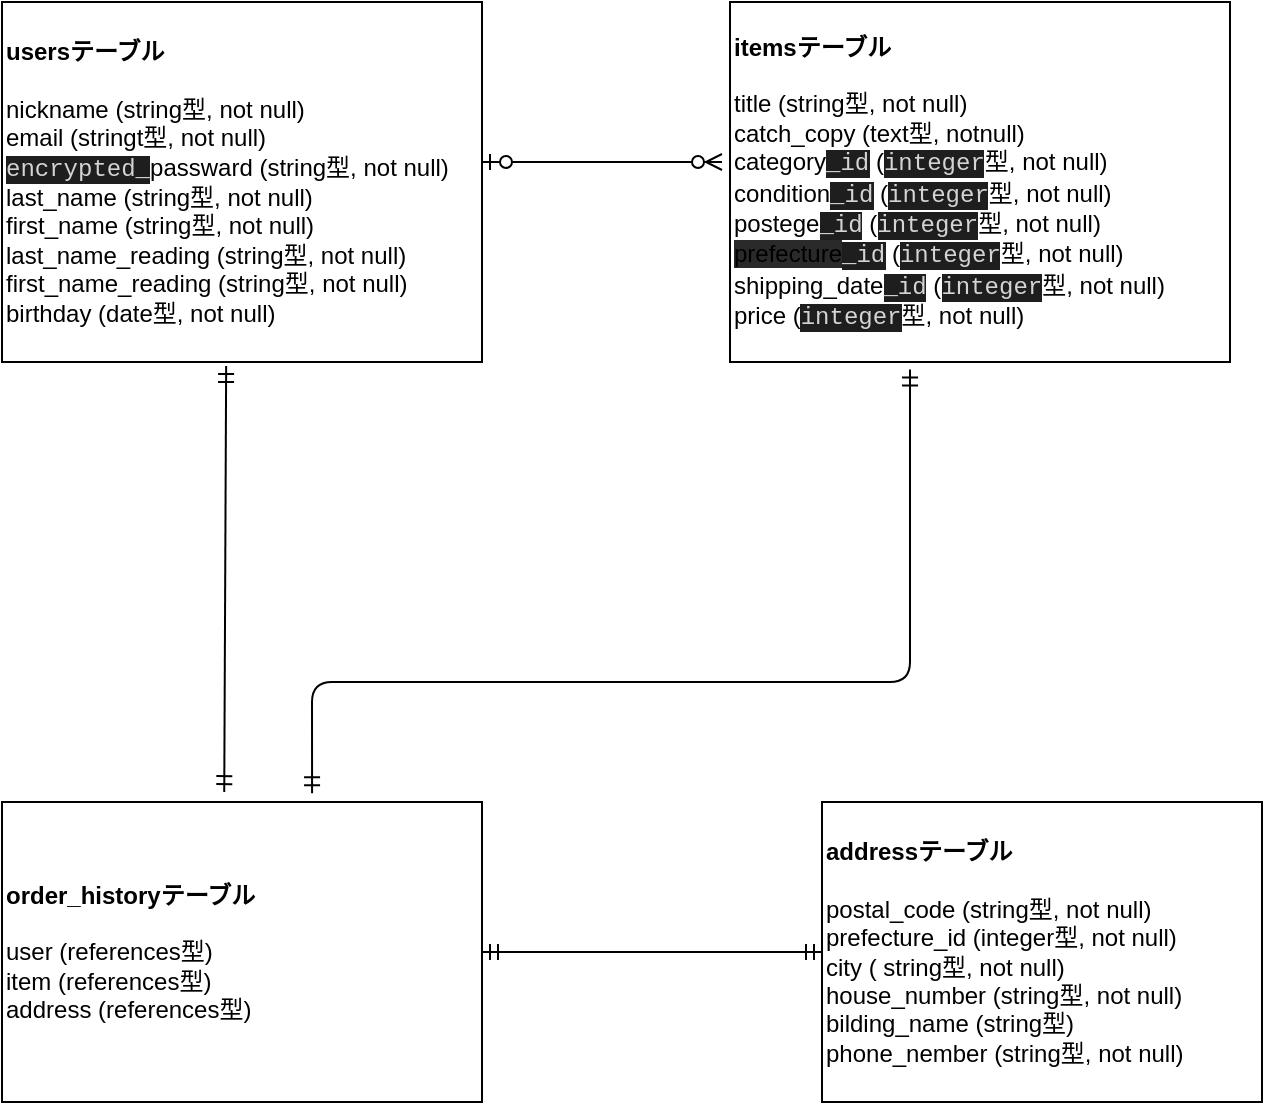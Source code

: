 <mxfile>
    <diagram id="8OkB926Qsozukz5QwoPt" name="ページ1">
        <mxGraphModel dx="849" dy="680" grid="1" gridSize="10" guides="1" tooltips="1" connect="1" arrows="1" fold="1" page="1" pageScale="1" pageWidth="827" pageHeight="1169" math="0" shadow="0">
            <root>
                <mxCell id="0"/>
                <mxCell id="1" parent="0"/>
                <mxCell id="2" value="&lt;b&gt;usersテーブル&lt;br&gt;&lt;/b&gt;&lt;br&gt;nickname (string型, not null)&lt;br&gt;email (stringt型, not null)&lt;br&gt;&lt;span style=&quot;background-color: rgb(30 , 30 , 30) ; color: rgb(212 , 212 , 212) ; font-family: &amp;#34;menlo&amp;#34; , &amp;#34;monaco&amp;#34; , &amp;#34;courier new&amp;#34; , monospace&quot;&gt;encrypted_&lt;/span&gt;passward (string型, not null)&lt;br&gt;last_name (string型, not null)&lt;br&gt;first_name (string型, not null)&lt;br&gt;last_name_reading (string型, not null)&lt;br&gt;first_name_reading (string型, not null)&lt;br&gt;&lt;div&gt;&lt;span&gt;birthday (date型, not null)&lt;/span&gt;&lt;/div&gt;" style="rounded=0;whiteSpace=wrap;html=1;align=left;" vertex="1" parent="1">
                    <mxGeometry x="50" y="40" width="240" height="180" as="geometry"/>
                </mxCell>
                <mxCell id="3" value="&lt;b&gt;itemsテーブル&lt;/b&gt;&lt;br&gt;&lt;br&gt;title (string型, not null)&lt;br&gt;catch_copy (text型, notnull)&lt;br&gt;category&lt;span style=&quot;background-color: rgb(30 , 30 , 30) ; color: rgb(212 , 212 , 212) ; font-family: &amp;#34;menlo&amp;#34; , &amp;#34;monaco&amp;#34; , &amp;#34;courier new&amp;#34; , monospace&quot;&gt;_id&lt;/span&gt;&amp;nbsp;(&lt;span style=&quot;background-color: rgb(30 , 30 , 30) ; color: rgb(212 , 212 , 212) ; font-family: &amp;#34;menlo&amp;#34; , &amp;#34;monaco&amp;#34; , &amp;#34;courier new&amp;#34; , monospace&quot;&gt;integer&lt;/span&gt;型, not null)&lt;br&gt;condition&lt;span style=&quot;background-color: rgb(30 , 30 , 30) ; color: rgb(212 , 212 , 212) ; font-family: &amp;#34;menlo&amp;#34; , &amp;#34;monaco&amp;#34; , &amp;#34;courier new&amp;#34; , monospace&quot;&gt;_id&lt;/span&gt;&amp;nbsp;(&lt;span style=&quot;background-color: rgb(30 , 30 , 30) ; color: rgb(212 , 212 , 212) ; font-family: &amp;#34;menlo&amp;#34; , &amp;#34;monaco&amp;#34; , &amp;#34;courier new&amp;#34; , monospace&quot;&gt;integer&lt;/span&gt;型, not null)&lt;br&gt;postege&lt;span style=&quot;background-color: rgb(30 , 30 , 30) ; color: rgb(212 , 212 , 212) ; font-family: &amp;#34;menlo&amp;#34; , &amp;#34;monaco&amp;#34; , &amp;#34;courier new&amp;#34; , monospace&quot;&gt;_id&lt;/span&gt;&amp;nbsp;(&lt;span style=&quot;background-color: rgb(30 , 30 , 30) ; color: rgb(212 , 212 , 212) ; font-family: &amp;#34;menlo&amp;#34; , &amp;#34;monaco&amp;#34; , &amp;#34;courier new&amp;#34; , monospace&quot;&gt;integer&lt;/span&gt;型, not null)&lt;br&gt;&lt;span style=&quot;background-color: rgb(42 , 42 , 42)&quot;&gt;prefecture&lt;/span&gt;&lt;span style=&quot;background-color: rgb(30 , 30 , 30) ; color: rgb(212 , 212 , 212) ; font-family: &amp;#34;menlo&amp;#34; , &amp;#34;monaco&amp;#34; , &amp;#34;courier new&amp;#34; , monospace&quot;&gt;_id&lt;/span&gt;&amp;nbsp;(&lt;span style=&quot;background-color: rgb(30 , 30 , 30) ; color: rgb(212 , 212 , 212) ; font-family: &amp;#34;menlo&amp;#34; , &amp;#34;monaco&amp;#34; , &amp;#34;courier new&amp;#34; , monospace&quot;&gt;integer&lt;/span&gt;型, not null)&lt;br&gt;shipping_date&lt;span style=&quot;background-color: rgb(30 , 30 , 30) ; color: rgb(212 , 212 , 212) ; font-family: &amp;#34;menlo&amp;#34; , &amp;#34;monaco&amp;#34; , &amp;#34;courier new&amp;#34; , monospace&quot;&gt;_id&lt;/span&gt;&amp;nbsp;(&lt;span style=&quot;background-color: rgb(30 , 30 , 30) ; color: rgb(212 , 212 , 212) ; font-family: &amp;#34;menlo&amp;#34; , &amp;#34;monaco&amp;#34; , &amp;#34;courier new&amp;#34; , monospace&quot;&gt;integer&lt;/span&gt;型, not null)&lt;br&gt;price (&lt;span style=&quot;background-color: rgb(30 , 30 , 30) ; color: rgb(212 , 212 , 212) ; font-family: &amp;#34;menlo&amp;#34; , &amp;#34;monaco&amp;#34; , &amp;#34;courier new&amp;#34; , monospace&quot;&gt;integer&lt;/span&gt;型, not null)" style="rounded=0;whiteSpace=wrap;html=1;align=left;" vertex="1" parent="1">
                    <mxGeometry x="414" y="40" width="250" height="180" as="geometry"/>
                </mxCell>
                <mxCell id="4" value="&lt;b&gt;order_historyテーブル&lt;/b&gt;&lt;br&gt;&lt;br&gt;user (references型)&lt;br&gt;item (references型)&lt;br&gt;address (references型)" style="rounded=0;whiteSpace=wrap;html=1;align=left;" vertex="1" parent="1">
                    <mxGeometry x="50" y="440" width="240" height="150" as="geometry"/>
                </mxCell>
                <mxCell id="6" value="&lt;b&gt;addressテーブル&lt;/b&gt;&lt;br&gt;&lt;br&gt;postal_code (string型, not null)&lt;br&gt;prefecture_id (integer型, not null)&lt;br&gt;city ( string型, not null)&lt;br&gt;house_number (string型, not null)&lt;br&gt;bilding_name (string型)&lt;br&gt;phone_nember (string型, not null)" style="rounded=0;whiteSpace=wrap;html=1;align=left;" vertex="1" parent="1">
                    <mxGeometry x="460" y="440" width="220" height="150" as="geometry"/>
                </mxCell>
                <mxCell id="7" value="" style="edgeStyle=entityRelationEdgeStyle;fontSize=12;html=1;endArrow=ERzeroToMany;startArrow=ERzeroToOne;" edge="1" parent="1">
                    <mxGeometry width="100" height="100" relative="1" as="geometry">
                        <mxPoint x="290" y="120" as="sourcePoint"/>
                        <mxPoint x="410" y="120" as="targetPoint"/>
                    </mxGeometry>
                </mxCell>
                <mxCell id="11" value="" style="edgeStyle=entityRelationEdgeStyle;fontSize=12;html=1;endArrow=ERmandOne;startArrow=ERmandOne;exitX=1;exitY=0.5;exitDx=0;exitDy=0;entryX=0;entryY=0.5;entryDx=0;entryDy=0;" edge="1" parent="1" source="4" target="6">
                    <mxGeometry width="100" height="100" relative="1" as="geometry">
                        <mxPoint x="320" y="420" as="sourcePoint"/>
                        <mxPoint x="420" y="320" as="targetPoint"/>
                    </mxGeometry>
                </mxCell>
                <mxCell id="13" value="" style="edgeStyle=orthogonalEdgeStyle;fontSize=12;html=1;endArrow=ERmandOne;startArrow=ERmandOne;exitX=0.646;exitY=-0.029;exitDx=0;exitDy=0;exitPerimeter=0;entryX=0.36;entryY=1.021;entryDx=0;entryDy=0;entryPerimeter=0;" edge="1" parent="1" source="4" target="3">
                    <mxGeometry width="100" height="100" relative="1" as="geometry">
                        <mxPoint x="320" y="420" as="sourcePoint"/>
                        <mxPoint x="470" y="180" as="targetPoint"/>
                        <Array as="points">
                            <mxPoint x="205" y="380"/>
                            <mxPoint x="504" y="380"/>
                        </Array>
                    </mxGeometry>
                </mxCell>
                <mxCell id="15" value="" style="fontSize=12;html=1;endArrow=ERmandOne;startArrow=ERmandOne;entryX=0.467;entryY=1.011;entryDx=0;entryDy=0;entryPerimeter=0;exitX=0.463;exitY=-0.033;exitDx=0;exitDy=0;exitPerimeter=0;" edge="1" parent="1" source="4" target="2">
                    <mxGeometry width="100" height="100" relative="1" as="geometry">
                        <mxPoint x="160" y="430" as="sourcePoint"/>
                        <mxPoint x="160" y="290" as="targetPoint"/>
                    </mxGeometry>
                </mxCell>
            </root>
        </mxGraphModel>
    </diagram>
</mxfile>